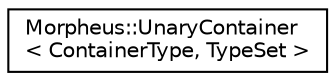 digraph "Graphical Class Hierarchy"
{
 // LATEX_PDF_SIZE
  edge [fontname="Helvetica",fontsize="10",labelfontname="Helvetica",labelfontsize="10"];
  node [fontname="Helvetica",fontsize="10",shape=record];
  rankdir="LR";
  Node0 [label="Morpheus::UnaryContainer\l\< ContainerType, TypeSet \>",height=0.2,width=0.4,color="black", fillcolor="white", style="filled",URL="$structMorpheus_1_1UnaryContainer.html",tooltip="A wrapper that constructs a new container type from ContainerType using as arguments the types in Typ..."];
}
